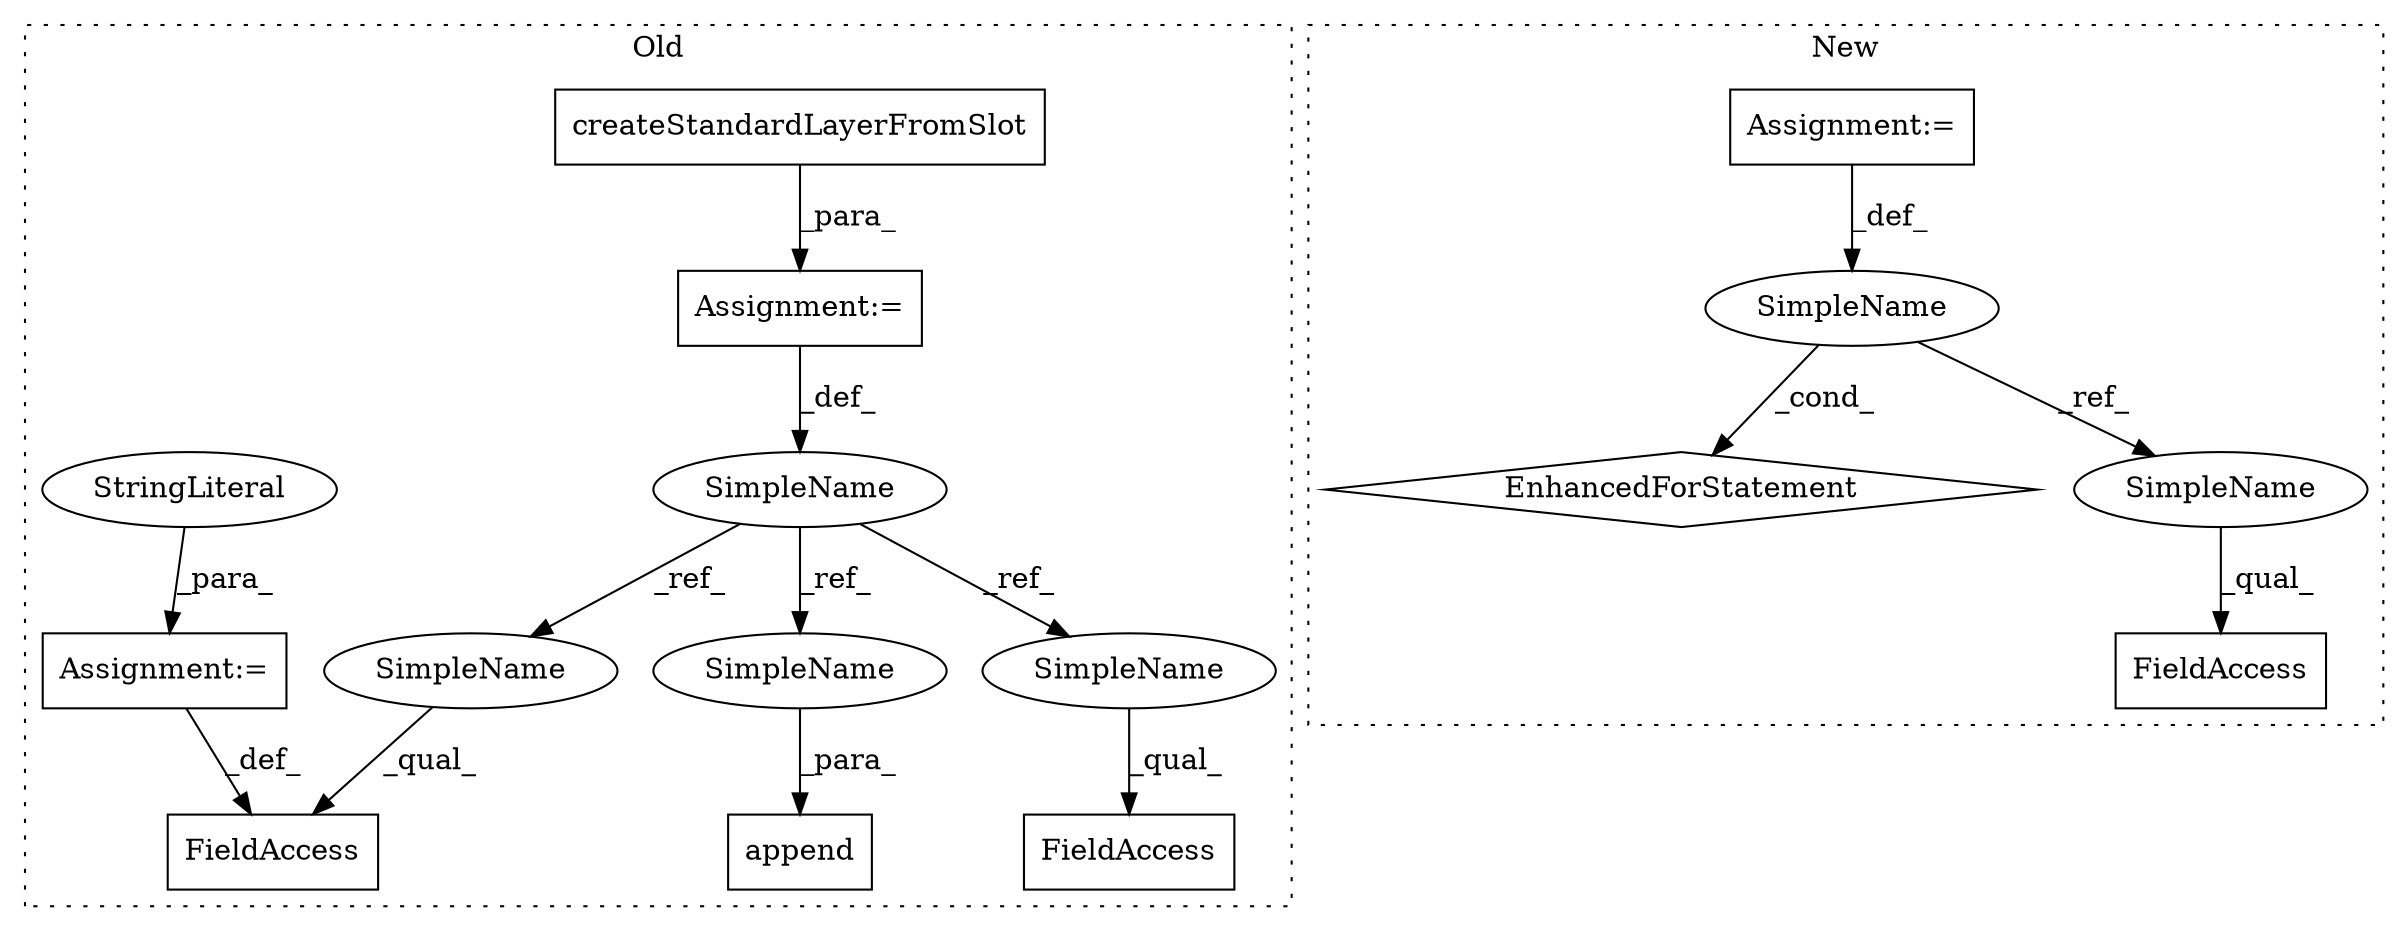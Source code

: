 digraph G {
subgraph cluster0 {
1 [label="createStandardLayerFromSlot" a="32" s="1080,1119" l="28,1" shape="box"];
5 [label="FieldAccess" a="22" s="1218" l="20" shape="box"];
6 [label="SimpleName" a="42" s="1062" l="12" shape="ellipse"];
7 [label="FieldAccess" a="22" s="1128" l="17" shape="box"];
8 [label="Assignment:=" a="7" s="1145" l="1" shape="box"];
9 [label="StringLiteral" a="45" s="1146" l="30" shape="ellipse"];
11 [label="Assignment:=" a="7" s="1074" l="1" shape="box"];
12 [label="append" a="32" s="1257,1276" l="7,1" shape="box"];
14 [label="SimpleName" a="42" s="1218" l="12" shape="ellipse"];
15 [label="SimpleName" a="42" s="1128" l="12" shape="ellipse"];
16 [label="SimpleName" a="42" s="1264" l="12" shape="ellipse"];
label = "Old";
style="dotted";
}
subgraph cluster1 {
2 [label="EnhancedForStatement" a="70" s="1224,1303" l="53,2" shape="diamond"];
3 [label="SimpleName" a="42" s="1281" l="5" shape="ellipse"];
4 [label="FieldAccess" a="22" s="1351" l="10" shape="box"];
10 [label="Assignment:=" a="7" s="1224,1303" l="53,2" shape="box"];
13 [label="SimpleName" a="42" s="1351" l="5" shape="ellipse"];
label = "New";
style="dotted";
}
1 -> 11 [label="_para_"];
3 -> 13 [label="_ref_"];
3 -> 2 [label="_cond_"];
6 -> 15 [label="_ref_"];
6 -> 14 [label="_ref_"];
6 -> 16 [label="_ref_"];
8 -> 7 [label="_def_"];
9 -> 8 [label="_para_"];
10 -> 3 [label="_def_"];
11 -> 6 [label="_def_"];
13 -> 4 [label="_qual_"];
14 -> 5 [label="_qual_"];
15 -> 7 [label="_qual_"];
16 -> 12 [label="_para_"];
}